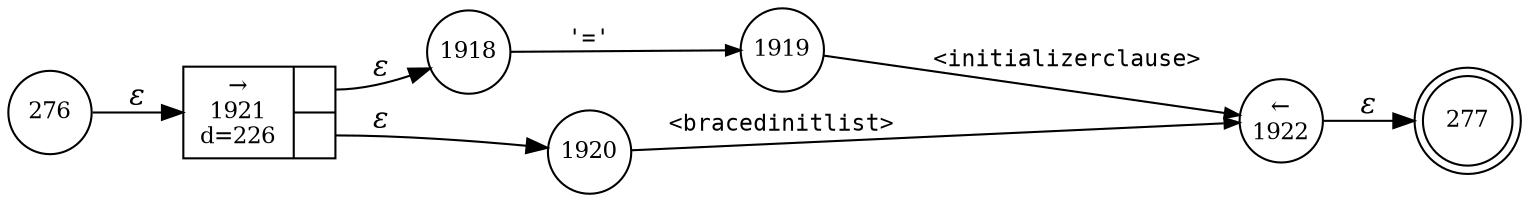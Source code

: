 digraph ATN {
rankdir=LR;
s277[fontsize=11, label="277", shape=doublecircle, fixedsize=true, width=.6];
s1920[fontsize=11,label="1920", shape=circle, fixedsize=true, width=.55, peripheries=1];
s1921[fontsize=11,label="{&rarr;\n1921\nd=226|{<p0>|<p1>}}", shape=record, fixedsize=false, peripheries=1];
s1922[fontsize=11,label="&larr;\n1922", shape=circle, fixedsize=true, width=.55, peripheries=1];
s276[fontsize=11,label="276", shape=circle, fixedsize=true, width=.55, peripheries=1];
s1918[fontsize=11,label="1918", shape=circle, fixedsize=true, width=.55, peripheries=1];
s1919[fontsize=11,label="1919", shape=circle, fixedsize=true, width=.55, peripheries=1];
s276 -> s1921 [fontname="Times-Italic", label="&epsilon;"];
s1921:p0 -> s1918 [fontname="Times-Italic", label="&epsilon;"];
s1921:p1 -> s1920 [fontname="Times-Italic", label="&epsilon;"];
s1918 -> s1919 [fontsize=11, fontname="Courier", arrowsize=.7, label = "'='", arrowhead = normal];
s1920 -> s1922 [fontsize=11, fontname="Courier", arrowsize=.7, label = "<bracedinitlist>", arrowhead = normal];
s1919 -> s1922 [fontsize=11, fontname="Courier", arrowsize=.7, label = "<initializerclause>", arrowhead = normal];
s1922 -> s277 [fontname="Times-Italic", label="&epsilon;"];
}
